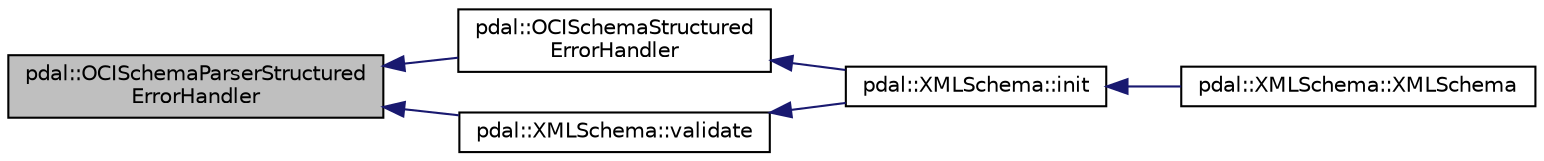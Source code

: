 digraph "pdal::OCISchemaParserStructuredErrorHandler"
{
  edge [fontname="Helvetica",fontsize="10",labelfontname="Helvetica",labelfontsize="10"];
  node [fontname="Helvetica",fontsize="10",shape=record];
  rankdir="LR";
  Node1 [label="pdal::OCISchemaParserStructured\lErrorHandler",height=0.2,width=0.4,color="black", fillcolor="grey75", style="filled", fontcolor="black"];
  Node1 -> Node2 [dir="back",color="midnightblue",fontsize="10",style="solid",fontname="Helvetica"];
  Node2 [label="pdal::OCISchemaStructured\lErrorHandler",height=0.2,width=0.4,color="black", fillcolor="white", style="filled",URL="$namespacepdal.html#a83afbebbb41fc5f559fd281d7fc9bb63"];
  Node2 -> Node3 [dir="back",color="midnightblue",fontsize="10",style="solid",fontname="Helvetica"];
  Node3 [label="pdal::XMLSchema::init",height=0.2,width=0.4,color="black", fillcolor="white", style="filled",URL="$classpdal_1_1XMLSchema.html#afc87913e1409da37e9a30ea0dfd930bc"];
  Node3 -> Node4 [dir="back",color="midnightblue",fontsize="10",style="solid",fontname="Helvetica"];
  Node4 [label="pdal::XMLSchema::XMLSchema",height=0.2,width=0.4,color="black", fillcolor="white", style="filled",URL="$classpdal_1_1XMLSchema.html#a1aabcaa1a2ec462952a940e904d3ee11"];
  Node1 -> Node5 [dir="back",color="midnightblue",fontsize="10",style="solid",fontname="Helvetica"];
  Node5 [label="pdal::XMLSchema::validate",height=0.2,width=0.4,color="black", fillcolor="white", style="filled",URL="$classpdal_1_1XMLSchema.html#a8f9019373901274799f6c29ce08172ee"];
  Node5 -> Node3 [dir="back",color="midnightblue",fontsize="10",style="solid",fontname="Helvetica"];
}
